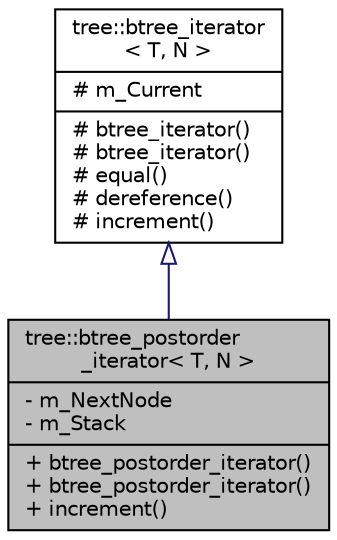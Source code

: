 digraph G
{
  edge [fontname="Helvetica",fontsize="10",labelfontname="Helvetica",labelfontsize="10"];
  node [fontname="Helvetica",fontsize="10",shape=record];
  Node1 [label="{tree::btree_postorder\l_iterator\< T, N \>\n|- m_NextNode\l- m_Stack\l|+ btree_postorder_iterator()\l+ btree_postorder_iterator()\l+ increment()\l}",height=0.2,width=0.4,color="black", fillcolor="grey75", style="filled" fontcolor="black"];
  Node2 -> Node1 [dir="back",color="midnightblue",fontsize="10",style="solid",arrowtail="onormal"];
  Node2 [label="{tree::btree_iterator\l\< T, N \>\n|# m_Current\l|# btree_iterator()\l# btree_iterator()\l# equal()\l# dereference()\l# increment()\l}",height=0.2,width=0.4,color="black", fillcolor="white", style="filled",URL="$classtree_1_1btree__iterator.html"];
}
